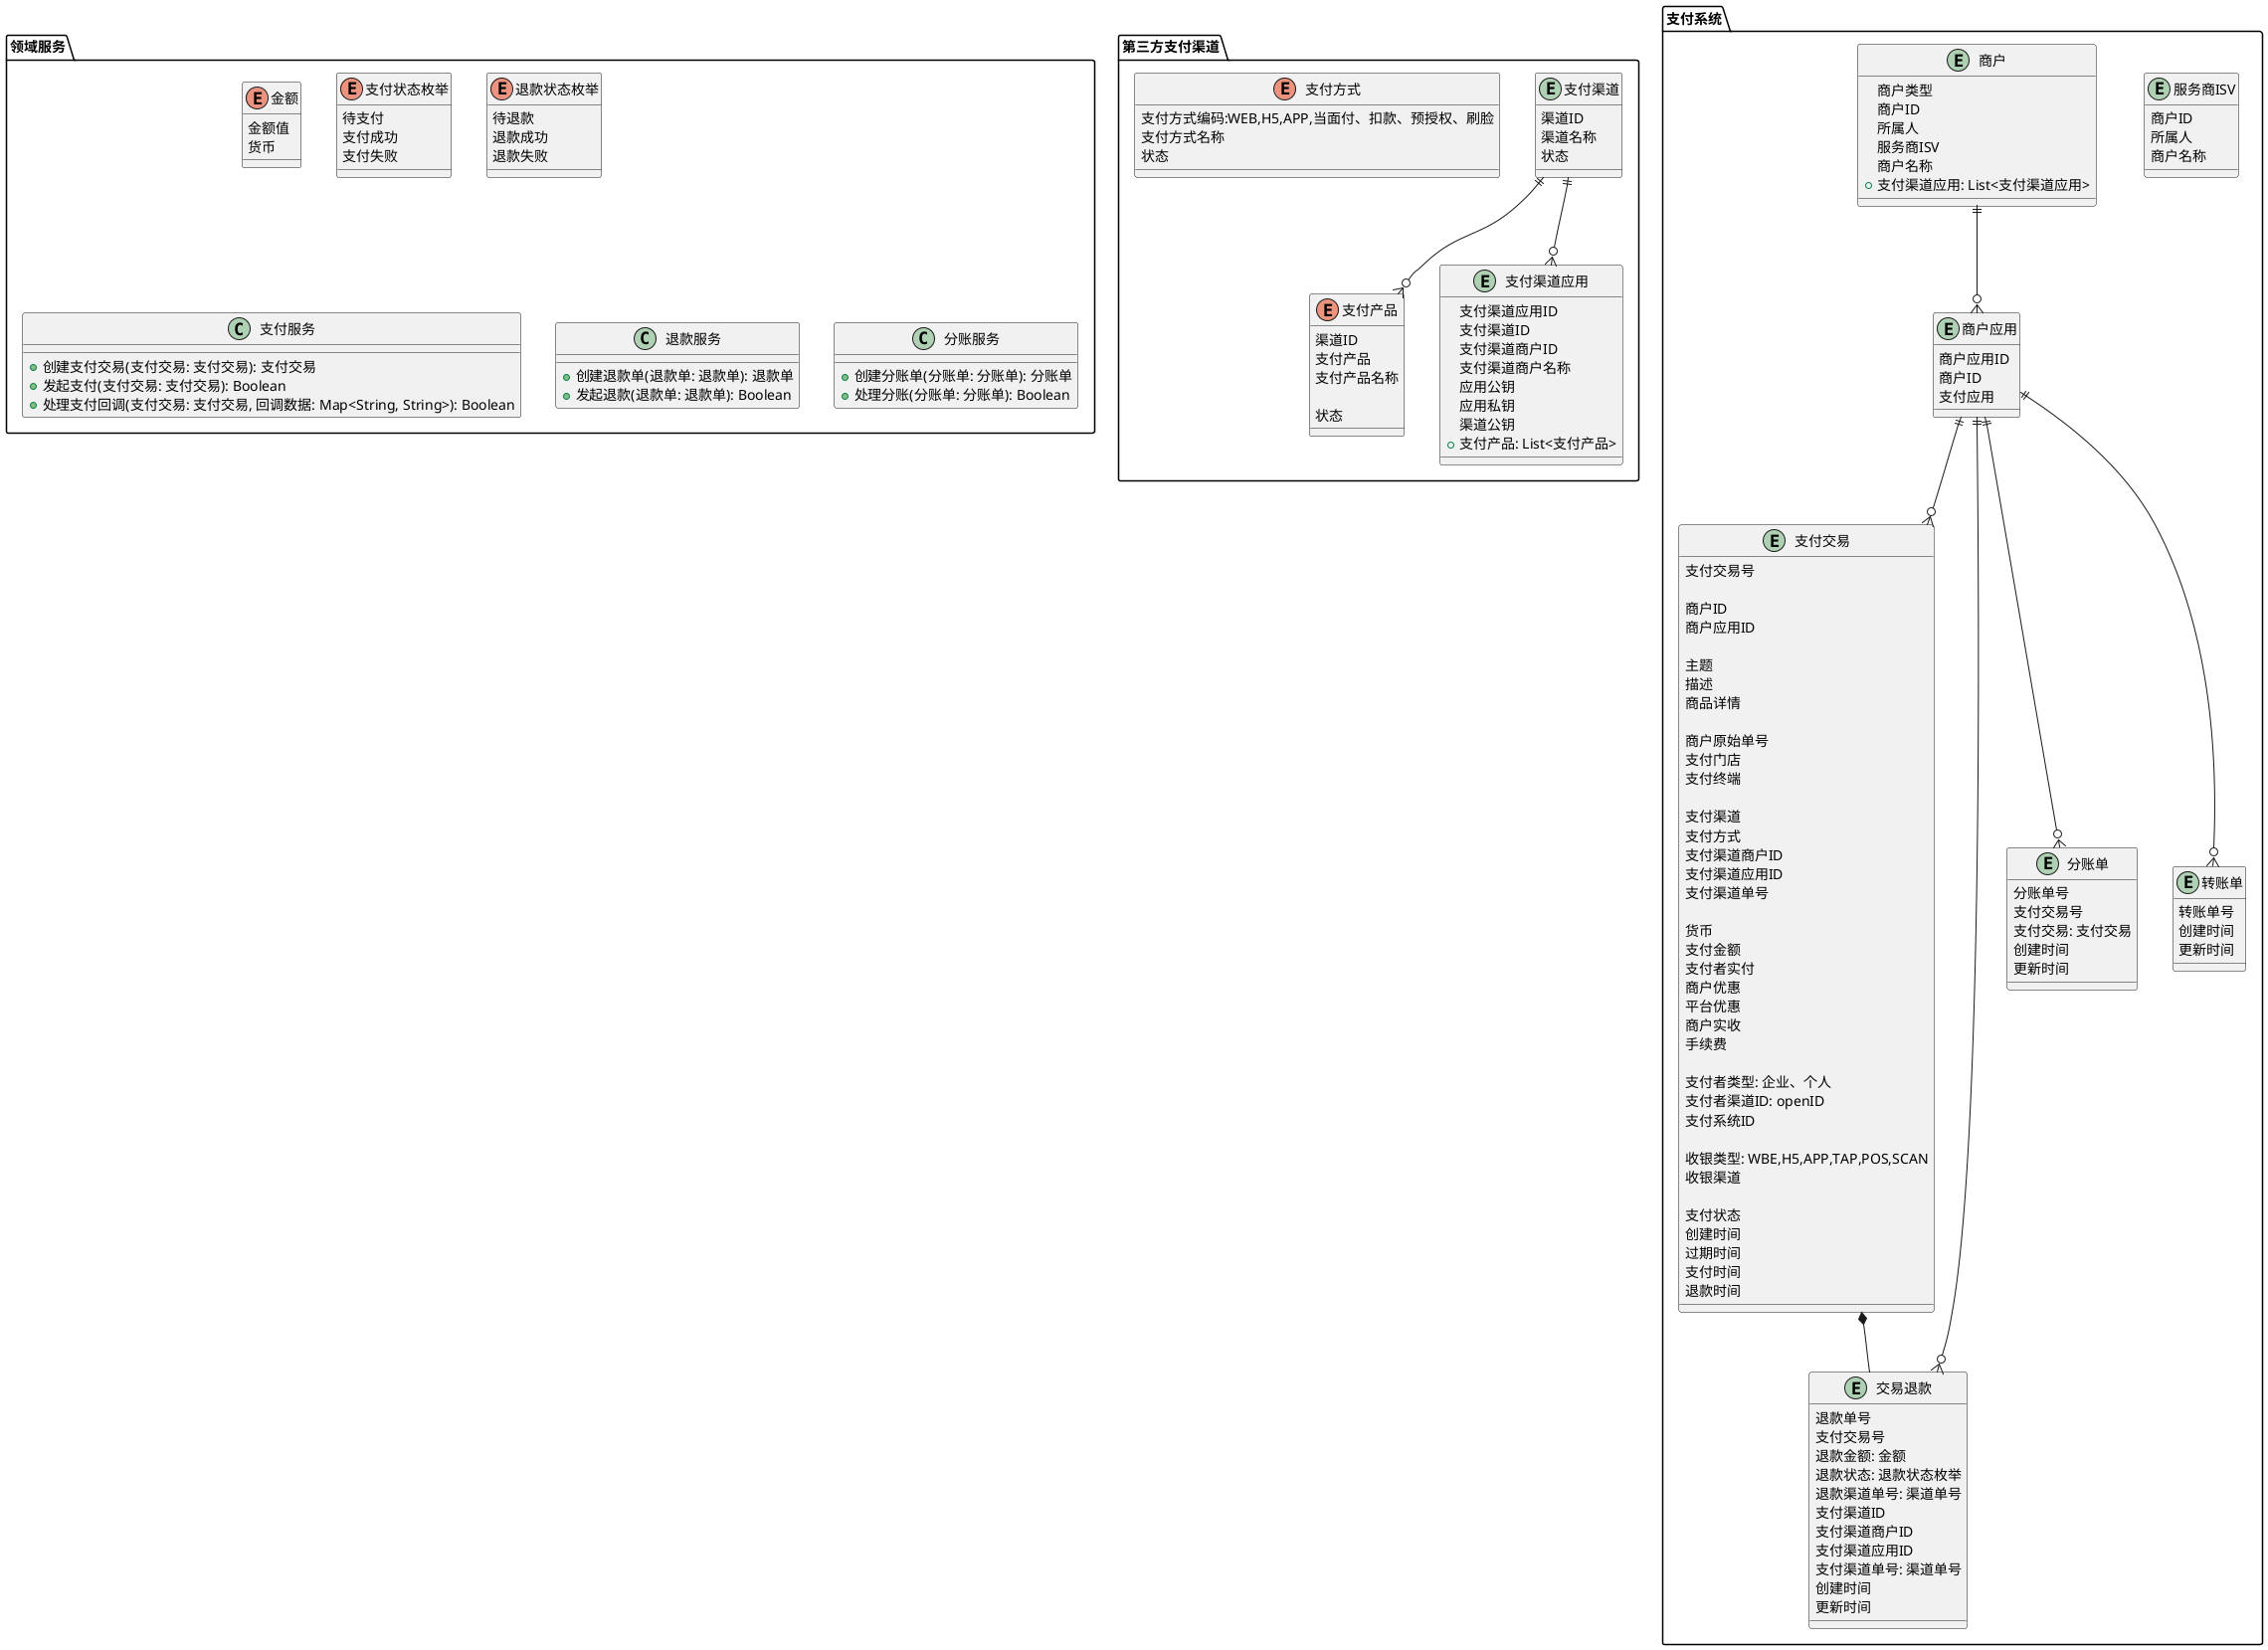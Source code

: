 @startuml
'https://plantuml.com/class-diagram

package 第三方支付渠道{

    entity 支付渠道{
        渠道ID
        渠道名称
        状态
    }

    enum 支付产品{
            渠道ID
            支付产品
            支付产品名称

            状态
        }
    enum 支付方式{
        支付方式编码:WEB,H5,APP,当面付、扣款、预授权、刷脸
        支付方式名称
        状态
    }

    entity 支付渠道应用{
        支付渠道应用ID
        支付渠道ID
        支付渠道商户ID
        支付渠道商户名称
        应用公钥
        应用私钥
        渠道公钥
        +支付产品: List<支付产品>
    }

    支付渠道 ||--o{ 支付产品
    支付渠道 ||--o{ 支付渠道应用
}

package 支付系统{
   entity 服务商ISV{
        商户ID
        所属人
        商户名称
    }

    entity 商户{
        商户类型
        商户ID
        所属人
        服务商ISV
        商户名称
        +支付渠道应用: List<支付渠道应用>
    }

    entity 商户应用{
        商户应用ID
        商户ID
        支付应用

    }

    entity 支付交易{
        支付交易号

        '商户
        商户ID
        商户应用ID

        主题
        描述
        商品详情

        '订单原始
        商户原始单号
        支付门店
        支付终端

        '支付渠道
        支付渠道
        支付方式
        支付渠道商户ID
        支付渠道应用ID
        支付渠道单号

        ' 金额
        货币
        支付金额
        支付者实付
        商户优惠
        平台优惠
        商户实收
        手续费

        ' 支付者
        支付者类型: 企业、个人
        支付者渠道ID: openID
        支付系统ID

        ' 支付方式
        收银类型: WBE,H5,APP,TAP,POS,SCAN
        收银渠道

        支付状态
        创建时间
        过期时间
        支付时间
        退款时间

    }

    entity 交易退款{
        退款单号
        支付交易号
        退款金额: 金额
        退款状态: 退款状态枚举
        退款渠道单号: 渠道单号
        支付渠道ID
        支付渠道商户ID
        支付渠道应用ID
        支付渠道单号: 渠道单号
        创建时间
        更新时间
    }

    entity 分账单{
        分账单号
        支付交易号
        支付交易: 支付交易
        创建时间
        更新时间
    }

    entity 转账单{
        转账单号
        创建时间
        更新时间
    }

    商户应用 ||--o{ 支付交易
    商户应用 ||--o{ 转账单
    商户应用 ||--o{ 交易退款
    商户应用 ||--o{ 分账单

    支付交易 *-- 交易退款

    商户 ||--o{ 商户应用




}

package 领域服务{

    enum 金额 {
        金额值
        货币
    }


    enum 支付状态枚举 {
        待支付
        支付成功
        支付失败
    }

    enum 退款状态枚举 {
        待退款
        退款成功
        退款失败
    }

    class 支付服务 {
        +创建支付交易(支付交易: 支付交易): 支付交易
        +发起支付(支付交易: 支付交易): Boolean
        +处理支付回调(支付交易: 支付交易, 回调数据: Map<String, String>): Boolean
    }

    class 退款服务 {
        +创建退款单(退款单: 退款单): 退款单
        +发起退款(退款单: 退款单): Boolean
    }

    class 分账服务 {
        +创建分账单(分账单: 分账单): 分账单
        +处理分账(分账单: 分账单): Boolean
    }
}
@enduml
